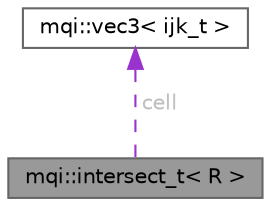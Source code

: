 digraph "mqi::intersect_t&lt; R &gt;"
{
 // LATEX_PDF_SIZE
  bgcolor="transparent";
  edge [fontname=Helvetica,fontsize=10,labelfontname=Helvetica,labelfontsize=10];
  node [fontname=Helvetica,fontsize=10,shape=box,height=0.2,width=0.4];
  Node1 [id="Node000001",label="mqi::intersect_t\< R \>",height=0.2,width=0.4,color="gray40", fillcolor="grey60", style="filled", fontcolor="black",tooltip="Describes the result of a ray-tracing intersection with a grid voxel."];
  Node2 -> Node1 [id="edge1_Node000001_Node000002",dir="back",color="darkorchid3",style="dashed",tooltip=" ",label=<<TABLE CELLBORDER="0" BORDER="0"><TR><TD VALIGN="top" ALIGN="LEFT" CELLPADDING="1" CELLSPACING="0">cell</TD></TR>
</TABLE>> ,fontcolor="grey" ];
  Node2 [id="Node000002",label="mqi::vec3\< ijk_t \>",height=0.2,width=0.4,color="gray40", fillcolor="white", style="filled",URL="$classmqi_1_1vec3.html",tooltip=" "];
}
